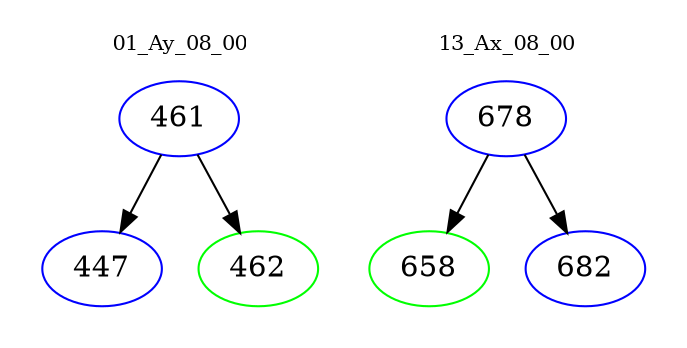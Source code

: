 digraph{
subgraph cluster_0 {
color = white
label = "01_Ay_08_00";
fontsize=10;
T0_461 [label="461", color="blue"]
T0_461 -> T0_447 [color="black"]
T0_447 [label="447", color="blue"]
T0_461 -> T0_462 [color="black"]
T0_462 [label="462", color="green"]
}
subgraph cluster_1 {
color = white
label = "13_Ax_08_00";
fontsize=10;
T1_678 [label="678", color="blue"]
T1_678 -> T1_658 [color="black"]
T1_658 [label="658", color="green"]
T1_678 -> T1_682 [color="black"]
T1_682 [label="682", color="blue"]
}
}
